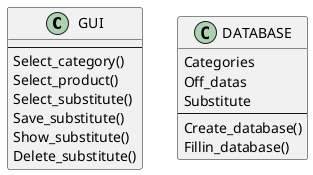 @startuml 05_class

class GUI{
    --
    Select_category()
    Select_product()
    Select_substitute()
    Save_substitute()
    Show_substitute()
    Delete_substitute()
}

class DATABASE{
    Categories
    Off_datas
    Substitute
    --
    Create_database()
    Fillin_database()
}

@enduml